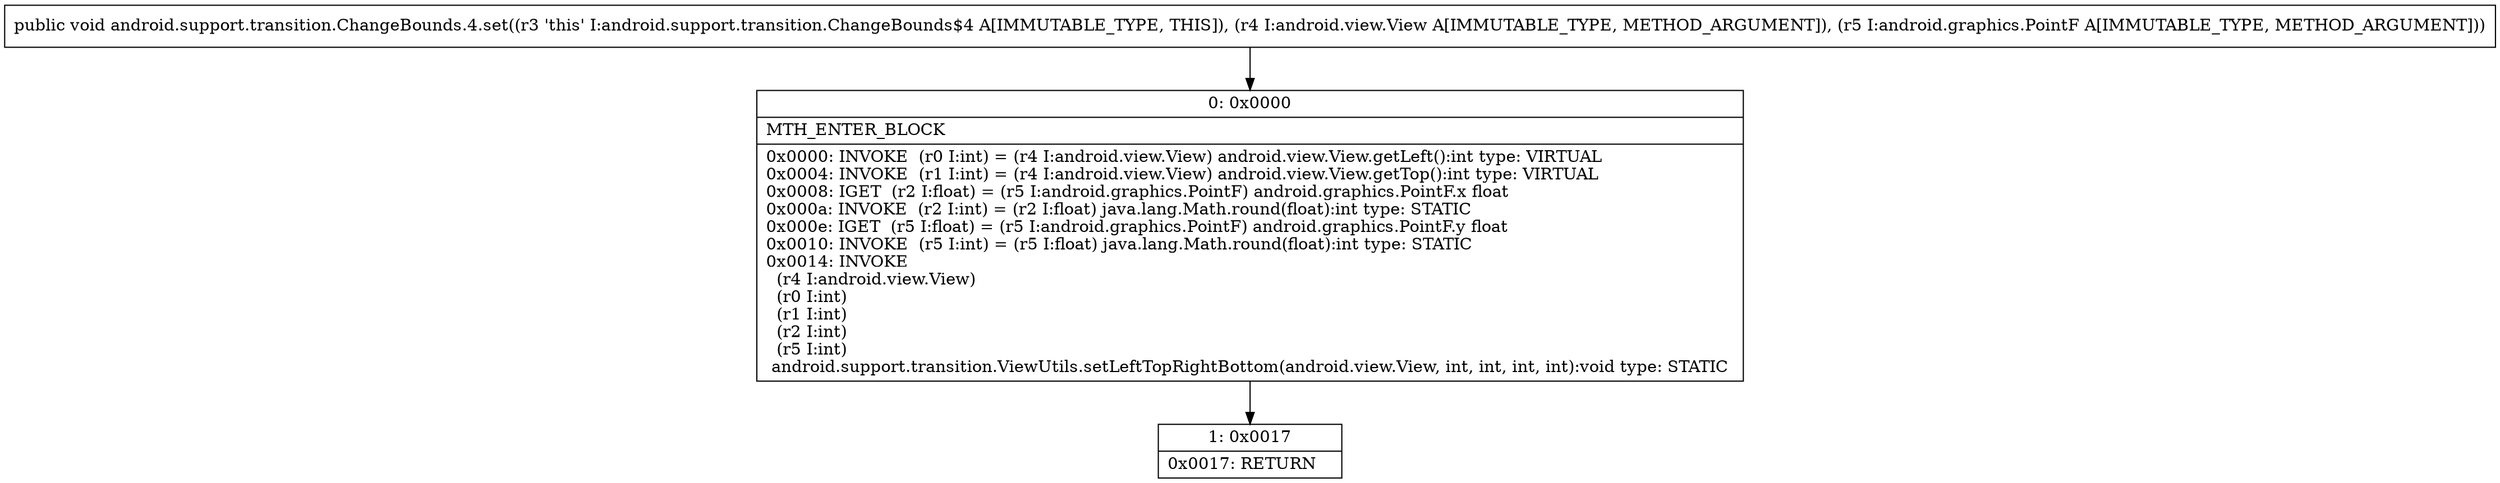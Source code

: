 digraph "CFG forandroid.support.transition.ChangeBounds.4.set(Landroid\/view\/View;Landroid\/graphics\/PointF;)V" {
Node_0 [shape=record,label="{0\:\ 0x0000|MTH_ENTER_BLOCK\l|0x0000: INVOKE  (r0 I:int) = (r4 I:android.view.View) android.view.View.getLeft():int type: VIRTUAL \l0x0004: INVOKE  (r1 I:int) = (r4 I:android.view.View) android.view.View.getTop():int type: VIRTUAL \l0x0008: IGET  (r2 I:float) = (r5 I:android.graphics.PointF) android.graphics.PointF.x float \l0x000a: INVOKE  (r2 I:int) = (r2 I:float) java.lang.Math.round(float):int type: STATIC \l0x000e: IGET  (r5 I:float) = (r5 I:android.graphics.PointF) android.graphics.PointF.y float \l0x0010: INVOKE  (r5 I:int) = (r5 I:float) java.lang.Math.round(float):int type: STATIC \l0x0014: INVOKE  \l  (r4 I:android.view.View)\l  (r0 I:int)\l  (r1 I:int)\l  (r2 I:int)\l  (r5 I:int)\l android.support.transition.ViewUtils.setLeftTopRightBottom(android.view.View, int, int, int, int):void type: STATIC \l}"];
Node_1 [shape=record,label="{1\:\ 0x0017|0x0017: RETURN   \l}"];
MethodNode[shape=record,label="{public void android.support.transition.ChangeBounds.4.set((r3 'this' I:android.support.transition.ChangeBounds$4 A[IMMUTABLE_TYPE, THIS]), (r4 I:android.view.View A[IMMUTABLE_TYPE, METHOD_ARGUMENT]), (r5 I:android.graphics.PointF A[IMMUTABLE_TYPE, METHOD_ARGUMENT])) }"];
MethodNode -> Node_0;
Node_0 -> Node_1;
}

